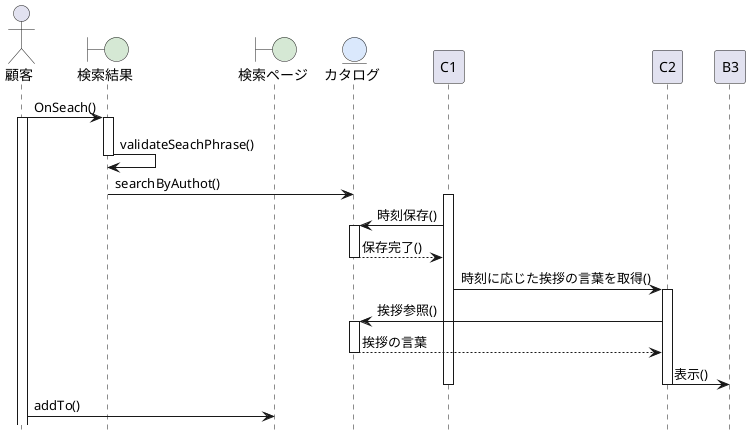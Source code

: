 @startuml RoboDogシステム-時刻に応じた挨拶シーケンス図
hide footbox
skinparam boundaryBackgroundColor #D5E8D4
skinparam entityBackgroundColor   #DAE8FC

actor 顧客 as A
boundary 検索結果  as B1
boundary 検索ページ as B2
entity カタログ as E

A -> B1: OnSeach()
activate A

activate B1
B1 -> B1: validateSeachPhrase()
deactivate B1

B1 -> E: searchByAuthot()


activate C1
C1 -> E: 時刻保存()
activate E
E --> C1: 保存完了()
deactivate E

C1 -> C2: 時刻に応じた挨拶の言葉を取得()
activate C2
C2 -> E: 挨拶参照()
activate E
E --> C2: 挨拶の言葉
deactivate E

C2 -> B3: 表示()
deactivate C2
deactivate C1
deactivate B2

A -> B2: addTo()
@enduml